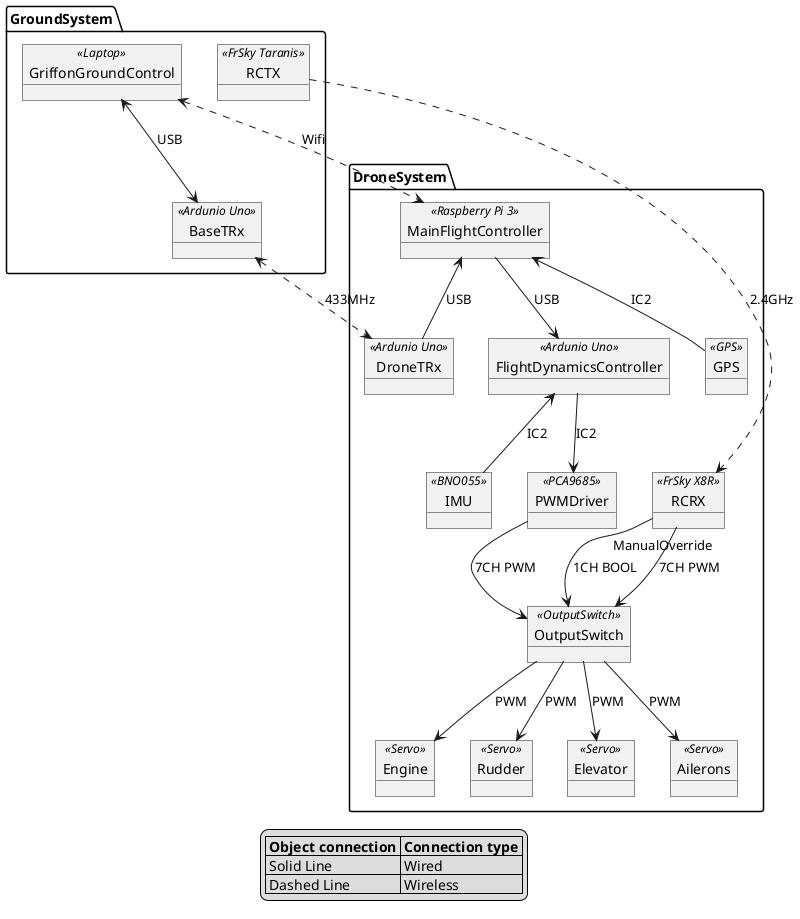 @startuml

legend
|= Object connection |= Connection type |
| Solid Line | Wired |
| Dashed Line | Wireless |
endlegend

package DroneSystem {
    object MainFlightController <<Raspberry Pi 3>>
    object DroneTRx <<Ardunio Uno>>
    object FlightDynamicsController <<Ardunio Uno>>
    object IMU <<BNO055>>
    object PWMDriver <<PCA9685>>
    object OutputSwitch <<OutputSwitch>>
    object RCRX <<FrSky X8R>>
    object GPS <<GPS>>

    MainFlightController --> FlightDynamicsController : USB
    MainFlightController <-- GPS : IC2
    MainFlightController <-- DroneTRx : USB

    FlightDynamicsController <-- IMU : IC2
    FlightDynamicsController --> PWMDriver : IC2

    PWMDriver --> OutputSwitch : 7CH PWM
    RCRX --> OutputSwitch : 7CH PWM
    RCRX "ManualOverride" --> OutputSwitch : 1CH BOOL


    object Engine <<Servo>>
    object Rudder <<Servo>>
    object Elevator <<Servo>>
    object Ailerons <<Servo>>

    OutputSwitch --> Engine : PWM
    OutputSwitch --> Rudder : PWM
    OutputSwitch --> Elevator : PWM
    OutputSwitch --> Ailerons : PWM
}

package GroundSystem {
    object GriffonGroundControl <<Laptop>>
    object RCTX <<FrSky Taranis>>
    object BaseTRx <<Ardunio Uno>>

    GriffonGroundControl <--> BaseTRx : USB
    
}

GriffonGroundControl <..> MainFlightController : Wifi
RCTX ..> RCRX : 2.4GHz
BaseTRx <..> DroneTRx : 433MHz

@enduml